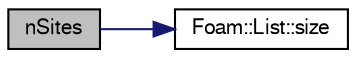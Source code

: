 digraph "nSites"
{
  bgcolor="transparent";
  edge [fontname="FreeSans",fontsize="10",labelfontname="FreeSans",labelfontsize="10"];
  node [fontname="FreeSans",fontsize="10",shape=record];
  rankdir="LR";
  Node564 [label="nSites",height=0.2,width=0.4,color="black", fillcolor="grey75", style="filled", fontcolor="black"];
  Node564 -> Node565 [color="midnightblue",fontsize="10",style="solid",fontname="FreeSans"];
  Node565 [label="Foam::List::size",height=0.2,width=0.4,color="black",URL="$a25694.html#a8a5f6fa29bd4b500caf186f60245b384",tooltip="Override size to be inconsistent with allocated storage. "];
}
